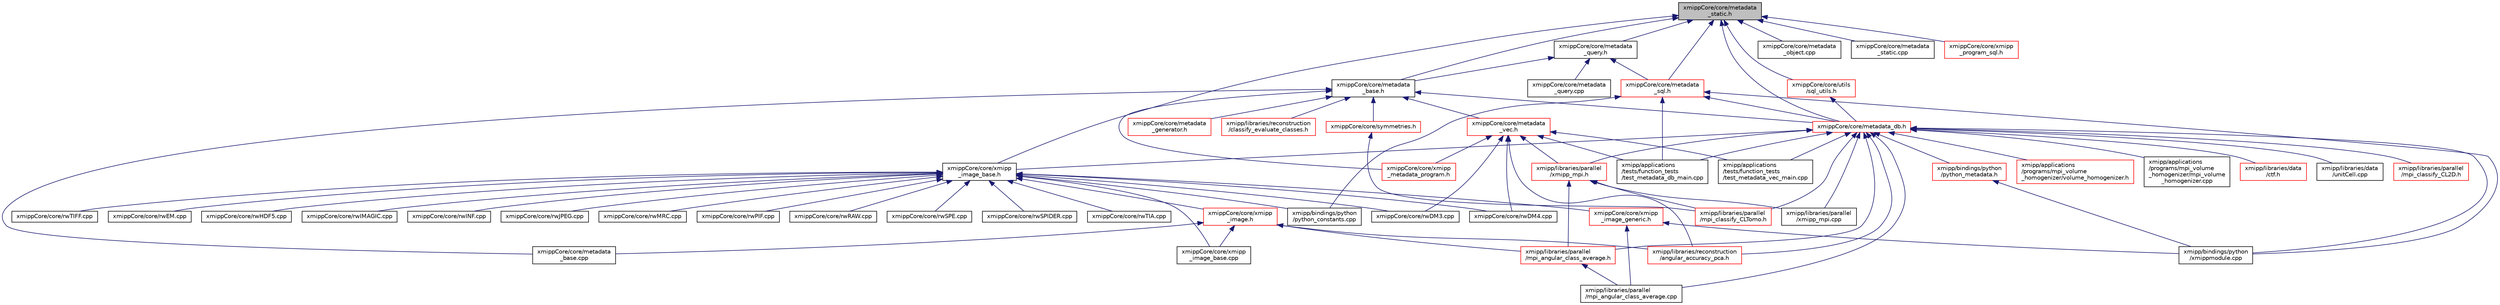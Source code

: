 digraph "xmippCore/core/metadata_static.h"
{
  edge [fontname="Helvetica",fontsize="10",labelfontname="Helvetica",labelfontsize="10"];
  node [fontname="Helvetica",fontsize="10",shape=record];
  Node13 [label="xmippCore/core/metadata\l_static.h",height=0.2,width=0.4,color="black", fillcolor="grey75", style="filled", fontcolor="black"];
  Node13 -> Node14 [dir="back",color="midnightblue",fontsize="10",style="solid",fontname="Helvetica"];
  Node14 [label="xmippCore/core/xmipp\l_image_base.h",height=0.2,width=0.4,color="black", fillcolor="white", style="filled",URL="$xmipp__image__base_8h.html"];
  Node14 -> Node15 [dir="back",color="midnightblue",fontsize="10",style="solid",fontname="Helvetica"];
  Node15 [label="xmipp/bindings/python\l/python_constants.cpp",height=0.2,width=0.4,color="black", fillcolor="white", style="filled",URL="$python__constants_8cpp.html"];
  Node14 -> Node16 [dir="back",color="midnightblue",fontsize="10",style="solid",fontname="Helvetica"];
  Node16 [label="xmippCore/core/xmipp\l_image.h",height=0.2,width=0.4,color="red", fillcolor="white", style="filled",URL="$xmipp__image_8h.html"];
  Node16 -> Node452 [dir="back",color="midnightblue",fontsize="10",style="solid",fontname="Helvetica"];
  Node452 [label="xmipp/libraries/parallel\l/mpi_angular_class_average.h",height=0.2,width=0.4,color="red", fillcolor="white", style="filled",URL="$mpi__angular__class__average_8h.html"];
  Node452 -> Node454 [dir="back",color="midnightblue",fontsize="10",style="solid",fontname="Helvetica"];
  Node454 [label="xmipp/libraries/parallel\l/mpi_angular_class_average.cpp",height=0.2,width=0.4,color="black", fillcolor="white", style="filled",URL="$mpi__angular__class__average_8cpp.html"];
  Node16 -> Node461 [dir="back",color="midnightblue",fontsize="10",style="solid",fontname="Helvetica"];
  Node461 [label="xmipp/libraries/reconstruction\l/angular_accuracy_pca.h",height=0.2,width=0.4,color="red", fillcolor="white", style="filled",URL="$angular__accuracy__pca_8h.html"];
  Node16 -> Node614 [dir="back",color="midnightblue",fontsize="10",style="solid",fontname="Helvetica"];
  Node614 [label="xmippCore/core/metadata\l_base.cpp",height=0.2,width=0.4,color="black", fillcolor="white", style="filled",URL="$metadata__base_8cpp.html"];
  Node16 -> Node618 [dir="back",color="midnightblue",fontsize="10",style="solid",fontname="Helvetica"];
  Node618 [label="xmippCore/core/xmipp\l_image_base.cpp",height=0.2,width=0.4,color="black", fillcolor="white", style="filled",URL="$xmipp__image__base_8cpp.html"];
  Node14 -> Node623 [dir="back",color="midnightblue",fontsize="10",style="solid",fontname="Helvetica"];
  Node623 [label="xmippCore/core/xmipp\l_image_generic.h",height=0.2,width=0.4,color="red", fillcolor="white", style="filled",URL="$xmipp__image__generic_8h.html"];
  Node623 -> Node275 [dir="back",color="midnightblue",fontsize="10",style="solid",fontname="Helvetica"];
  Node275 [label="xmipp/bindings/python\l/xmippmodule.cpp",height=0.2,width=0.4,color="black", fillcolor="white", style="filled",URL="$xmippmodule_8cpp.html"];
  Node623 -> Node454 [dir="back",color="midnightblue",fontsize="10",style="solid",fontname="Helvetica"];
  Node14 -> Node639 [dir="back",color="midnightblue",fontsize="10",style="solid",fontname="Helvetica"];
  Node639 [label="xmippCore/core/rwDM3.cpp",height=0.2,width=0.4,color="black", fillcolor="white", style="filled",URL="$rwDM3_8cpp.html"];
  Node14 -> Node640 [dir="back",color="midnightblue",fontsize="10",style="solid",fontname="Helvetica"];
  Node640 [label="xmippCore/core/rwDM4.cpp",height=0.2,width=0.4,color="black", fillcolor="white", style="filled",URL="$rwDM4_8cpp.html"];
  Node14 -> Node641 [dir="back",color="midnightblue",fontsize="10",style="solid",fontname="Helvetica"];
  Node641 [label="xmippCore/core/rwEM.cpp",height=0.2,width=0.4,color="black", fillcolor="white", style="filled",URL="$rwEM_8cpp.html"];
  Node14 -> Node642 [dir="back",color="midnightblue",fontsize="10",style="solid",fontname="Helvetica"];
  Node642 [label="xmippCore/core/rwHDF5.cpp",height=0.2,width=0.4,color="black", fillcolor="white", style="filled",URL="$rwHDF5_8cpp.html"];
  Node14 -> Node643 [dir="back",color="midnightblue",fontsize="10",style="solid",fontname="Helvetica"];
  Node643 [label="xmippCore/core/rwIMAGIC.cpp",height=0.2,width=0.4,color="black", fillcolor="white", style="filled",URL="$rwIMAGIC_8cpp.html"];
  Node14 -> Node644 [dir="back",color="midnightblue",fontsize="10",style="solid",fontname="Helvetica"];
  Node644 [label="xmippCore/core/rwINF.cpp",height=0.2,width=0.4,color="black", fillcolor="white", style="filled",URL="$rwINF_8cpp.html"];
  Node14 -> Node645 [dir="back",color="midnightblue",fontsize="10",style="solid",fontname="Helvetica"];
  Node645 [label="xmippCore/core/rwJPEG.cpp",height=0.2,width=0.4,color="black", fillcolor="white", style="filled",URL="$rwJPEG_8cpp.html"];
  Node14 -> Node646 [dir="back",color="midnightblue",fontsize="10",style="solid",fontname="Helvetica"];
  Node646 [label="xmippCore/core/rwMRC.cpp",height=0.2,width=0.4,color="black", fillcolor="white", style="filled",URL="$rwMRC_8cpp.html"];
  Node14 -> Node647 [dir="back",color="midnightblue",fontsize="10",style="solid",fontname="Helvetica"];
  Node647 [label="xmippCore/core/rwPIF.cpp",height=0.2,width=0.4,color="black", fillcolor="white", style="filled",URL="$rwPIF_8cpp.html"];
  Node14 -> Node648 [dir="back",color="midnightblue",fontsize="10",style="solid",fontname="Helvetica"];
  Node648 [label="xmippCore/core/rwRAW.cpp",height=0.2,width=0.4,color="black", fillcolor="white", style="filled",URL="$rwRAW_8cpp.html"];
  Node14 -> Node649 [dir="back",color="midnightblue",fontsize="10",style="solid",fontname="Helvetica"];
  Node649 [label="xmippCore/core/rwSPE.cpp",height=0.2,width=0.4,color="black", fillcolor="white", style="filled",URL="$rwSPE_8cpp.html"];
  Node14 -> Node650 [dir="back",color="midnightblue",fontsize="10",style="solid",fontname="Helvetica"];
  Node650 [label="xmippCore/core/rwSPIDER.cpp",height=0.2,width=0.4,color="black", fillcolor="white", style="filled",URL="$rwSPIDER_8cpp.html"];
  Node14 -> Node651 [dir="back",color="midnightblue",fontsize="10",style="solid",fontname="Helvetica"];
  Node651 [label="xmippCore/core/rwTIA.cpp",height=0.2,width=0.4,color="black", fillcolor="white", style="filled",URL="$rwTIA_8cpp.html"];
  Node14 -> Node652 [dir="back",color="midnightblue",fontsize="10",style="solid",fontname="Helvetica"];
  Node652 [label="xmippCore/core/rwTIFF.cpp",height=0.2,width=0.4,color="black", fillcolor="white", style="filled",URL="$rwTIFF_8cpp.html"];
  Node14 -> Node618 [dir="back",color="midnightblue",fontsize="10",style="solid",fontname="Helvetica"];
  Node13 -> Node653 [dir="back",color="midnightblue",fontsize="10",style="solid",fontname="Helvetica"];
  Node653 [label="xmippCore/core/metadata\l_base.h",height=0.2,width=0.4,color="black", fillcolor="white", style="filled",URL="$metadata__base_8h.html"];
  Node653 -> Node654 [dir="back",color="midnightblue",fontsize="10",style="solid",fontname="Helvetica"];
  Node654 [label="xmipp/libraries/reconstruction\l/classify_evaluate_classes.h",height=0.2,width=0.4,color="red", fillcolor="white", style="filled",URL="$classify__evaluate__classes_8h.html"];
  Node653 -> Node656 [dir="back",color="midnightblue",fontsize="10",style="solid",fontname="Helvetica"];
  Node656 [label="xmippCore/core/metadata_db.h",height=0.2,width=0.4,color="red", fillcolor="white", style="filled",URL="$metadata__db_8h.html"];
  Node656 -> Node270 [dir="back",color="midnightblue",fontsize="10",style="solid",fontname="Helvetica"];
  Node270 [label="xmipp/applications\l/programs/mpi_volume\l_homogenizer/volume_homogenizer.h",height=0.2,width=0.4,color="red", fillcolor="white", style="filled",URL="$volume__homogenizer_8h.html"];
  Node656 -> Node272 [dir="back",color="midnightblue",fontsize="10",style="solid",fontname="Helvetica"];
  Node272 [label="xmipp/applications\l/programs/mpi_volume\l_homogenizer/mpi_volume\l_homogenizer.cpp",height=0.2,width=0.4,color="black", fillcolor="white", style="filled",URL="$mpi__volume__homogenizer_8cpp.html"];
  Node656 -> Node588 [dir="back",color="midnightblue",fontsize="10",style="solid",fontname="Helvetica"];
  Node588 [label="xmipp/applications\l/tests/function_tests\l/test_metadata_db_main.cpp",height=0.2,width=0.4,color="black", fillcolor="white", style="filled",URL="$test__metadata__db__main_8cpp.html"];
  Node656 -> Node589 [dir="back",color="midnightblue",fontsize="10",style="solid",fontname="Helvetica"];
  Node589 [label="xmipp/applications\l/tests/function_tests\l/test_metadata_vec_main.cpp",height=0.2,width=0.4,color="black", fillcolor="white", style="filled",URL="$test__metadata__vec__main_8cpp.html"];
  Node656 -> Node657 [dir="back",color="midnightblue",fontsize="10",style="solid",fontname="Helvetica"];
  Node657 [label="xmipp/bindings/python\l/python_metadata.h",height=0.2,width=0.4,color="red", fillcolor="white", style="filled",URL="$python__metadata_8h.html"];
  Node657 -> Node275 [dir="back",color="midnightblue",fontsize="10",style="solid",fontname="Helvetica"];
  Node656 -> Node275 [dir="back",color="midnightblue",fontsize="10",style="solid",fontname="Helvetica"];
  Node656 -> Node661 [dir="back",color="midnightblue",fontsize="10",style="solid",fontname="Helvetica"];
  Node661 [label="xmipp/libraries/data\l/ctf.h",height=0.2,width=0.4,color="red", fillcolor="white", style="filled",URL="$ctf_8h.html"];
  Node656 -> Node438 [dir="back",color="midnightblue",fontsize="10",style="solid",fontname="Helvetica"];
  Node438 [label="xmipp/libraries/data\l/unitCell.cpp",height=0.2,width=0.4,color="black", fillcolor="white", style="filled",URL="$unitCell_8cpp.html"];
  Node656 -> Node452 [dir="back",color="midnightblue",fontsize="10",style="solid",fontname="Helvetica"];
  Node656 -> Node454 [dir="back",color="midnightblue",fontsize="10",style="solid",fontname="Helvetica"];
  Node656 -> Node665 [dir="back",color="midnightblue",fontsize="10",style="solid",fontname="Helvetica"];
  Node665 [label="xmipp/libraries/parallel\l/mpi_classify_CL2D.h",height=0.2,width=0.4,color="red", fillcolor="white", style="filled",URL="$mpi__classify__CL2D_8h.html"];
  Node656 -> Node667 [dir="back",color="midnightblue",fontsize="10",style="solid",fontname="Helvetica"];
  Node667 [label="xmipp/libraries/parallel\l/xmipp_mpi.h",height=0.2,width=0.4,color="red", fillcolor="white", style="filled",URL="$xmipp__mpi_8h.html"];
  Node667 -> Node452 [dir="back",color="midnightblue",fontsize="10",style="solid",fontname="Helvetica"];
  Node667 -> Node100 [dir="back",color="midnightblue",fontsize="10",style="solid",fontname="Helvetica"];
  Node100 [label="xmipp/libraries/parallel\l/mpi_classify_CLTomo.h",height=0.2,width=0.4,color="red", fillcolor="white", style="filled",URL="$mpi__classify__CLTomo_8h.html"];
  Node667 -> Node690 [dir="back",color="midnightblue",fontsize="10",style="solid",fontname="Helvetica"];
  Node690 [label="xmipp/libraries/parallel\l/xmipp_mpi.cpp",height=0.2,width=0.4,color="black", fillcolor="white", style="filled",URL="$xmipp__mpi_8cpp.html"];
  Node656 -> Node100 [dir="back",color="midnightblue",fontsize="10",style="solid",fontname="Helvetica"];
  Node656 -> Node690 [dir="back",color="midnightblue",fontsize="10",style="solid",fontname="Helvetica"];
  Node656 -> Node461 [dir="back",color="midnightblue",fontsize="10",style="solid",fontname="Helvetica"];
  Node656 -> Node14 [dir="back",color="midnightblue",fontsize="10",style="solid",fontname="Helvetica"];
  Node653 -> Node710 [dir="back",color="midnightblue",fontsize="10",style="solid",fontname="Helvetica"];
  Node710 [label="xmippCore/core/metadata\l_vec.h",height=0.2,width=0.4,color="red", fillcolor="white", style="filled",URL="$metadata__vec_8h.html"];
  Node710 -> Node588 [dir="back",color="midnightblue",fontsize="10",style="solid",fontname="Helvetica"];
  Node710 -> Node589 [dir="back",color="midnightblue",fontsize="10",style="solid",fontname="Helvetica"];
  Node710 -> Node667 [dir="back",color="midnightblue",fontsize="10",style="solid",fontname="Helvetica"];
  Node710 -> Node461 [dir="back",color="midnightblue",fontsize="10",style="solid",fontname="Helvetica"];
  Node710 -> Node639 [dir="back",color="midnightblue",fontsize="10",style="solid",fontname="Helvetica"];
  Node710 -> Node640 [dir="back",color="midnightblue",fontsize="10",style="solid",fontname="Helvetica"];
  Node710 -> Node759 [dir="back",color="midnightblue",fontsize="10",style="solid",fontname="Helvetica"];
  Node759 [label="xmippCore/core/xmipp\l_metadata_program.h",height=0.2,width=0.4,color="red", fillcolor="white", style="filled",URL="$xmipp__metadata__program_8h.html"];
  Node653 -> Node776 [dir="back",color="midnightblue",fontsize="10",style="solid",fontname="Helvetica"];
  Node776 [label="xmippCore/core/symmetries.h",height=0.2,width=0.4,color="red", fillcolor="white", style="filled",URL="$ore_2core_2symmetries_8h.html"];
  Node776 -> Node100 [dir="back",color="midnightblue",fontsize="10",style="solid",fontname="Helvetica"];
  Node653 -> Node614 [dir="back",color="midnightblue",fontsize="10",style="solid",fontname="Helvetica"];
  Node653 -> Node782 [dir="back",color="midnightblue",fontsize="10",style="solid",fontname="Helvetica"];
  Node782 [label="xmippCore/core/metadata\l_generator.h",height=0.2,width=0.4,color="red", fillcolor="white", style="filled",URL="$metadata__generator_8h.html"];
  Node653 -> Node759 [dir="back",color="midnightblue",fontsize="10",style="solid",fontname="Helvetica"];
  Node13 -> Node784 [dir="back",color="midnightblue",fontsize="10",style="solid",fontname="Helvetica"];
  Node784 [label="xmippCore/core/metadata\l_query.h",height=0.2,width=0.4,color="black", fillcolor="white", style="filled",URL="$metadata__query_8h.html"];
  Node784 -> Node653 [dir="back",color="midnightblue",fontsize="10",style="solid",fontname="Helvetica"];
  Node784 -> Node785 [dir="back",color="midnightblue",fontsize="10",style="solid",fontname="Helvetica"];
  Node785 [label="xmippCore/core/metadata\l_sql.h",height=0.2,width=0.4,color="red", fillcolor="white", style="filled",URL="$metadata__sql_8h.html"];
  Node785 -> Node588 [dir="back",color="midnightblue",fontsize="10",style="solid",fontname="Helvetica"];
  Node785 -> Node15 [dir="back",color="midnightblue",fontsize="10",style="solid",fontname="Helvetica"];
  Node785 -> Node275 [dir="back",color="midnightblue",fontsize="10",style="solid",fontname="Helvetica"];
  Node785 -> Node656 [dir="back",color="midnightblue",fontsize="10",style="solid",fontname="Helvetica"];
  Node784 -> Node786 [dir="back",color="midnightblue",fontsize="10",style="solid",fontname="Helvetica"];
  Node786 [label="xmippCore/core/metadata\l_query.cpp",height=0.2,width=0.4,color="black", fillcolor="white", style="filled",URL="$metadata__query_8cpp.html"];
  Node13 -> Node656 [dir="back",color="midnightblue",fontsize="10",style="solid",fontname="Helvetica"];
  Node13 -> Node785 [dir="back",color="midnightblue",fontsize="10",style="solid",fontname="Helvetica"];
  Node13 -> Node787 [dir="back",color="midnightblue",fontsize="10",style="solid",fontname="Helvetica"];
  Node787 [label="xmippCore/core/utils\l/sql_utils.h",height=0.2,width=0.4,color="red", fillcolor="white", style="filled",URL="$sql__utils_8h.html"];
  Node787 -> Node656 [dir="back",color="midnightblue",fontsize="10",style="solid",fontname="Helvetica"];
  Node13 -> Node789 [dir="back",color="midnightblue",fontsize="10",style="solid",fontname="Helvetica"];
  Node789 [label="xmippCore/core/metadata\l_object.cpp",height=0.2,width=0.4,color="black", fillcolor="white", style="filled",URL="$metadata__object_8cpp.html"];
  Node13 -> Node790 [dir="back",color="midnightblue",fontsize="10",style="solid",fontname="Helvetica"];
  Node790 [label="xmippCore/core/metadata\l_static.cpp",height=0.2,width=0.4,color="black", fillcolor="white", style="filled",URL="$metadata__static_8cpp.html"];
  Node13 -> Node791 [dir="back",color="midnightblue",fontsize="10",style="solid",fontname="Helvetica"];
  Node791 [label="xmippCore/core/xmipp\l_program_sql.h",height=0.2,width=0.4,color="red", fillcolor="white", style="filled",URL="$xmipp__program__sql_8h.html"];
}
